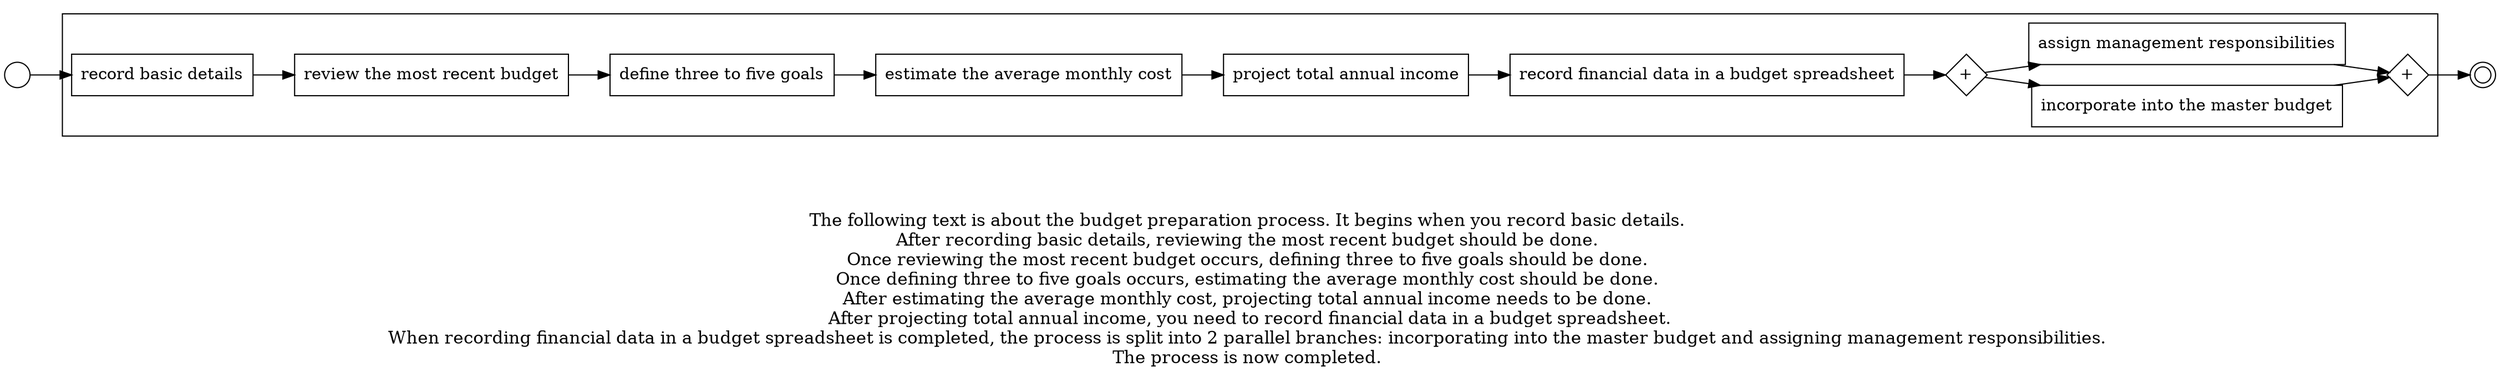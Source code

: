digraph budget_preparation_process_61 {
	graph [rankdir=LR]
	START_NODE [label="" shape=circle width=0.3]
	subgraph CLUSTER_0 {
		"record basic details" [shape=box]
		"review the most recent budget" [shape=box]
		"record basic details" -> "review the most recent budget"
		"define three to five goals" [shape=box]
		"review the most recent budget" -> "define three to five goals"
		"estimate the average monthly cost" [shape=box]
		"define three to five goals" -> "estimate the average monthly cost"
		"project total annual income" [shape=box]
		"estimate the average monthly cost" -> "project total annual income"
		"record financial data in a budget spreadsheet" [shape=box]
		"project total annual income" -> "record financial data in a budget spreadsheet"
		"AND_SPLIT--7. Final steps_UB2E" [label="+" fixedsize=true shape=diamond width=0.5]
		"record financial data in a budget spreadsheet" -> "AND_SPLIT--7. Final steps_UB2E"
		"incorporate into the master budget" [shape=box]
		"AND_SPLIT--7. Final steps_UB2E" -> "incorporate into the master budget"
		"assign management responsibilities" [shape=box]
		"AND_SPLIT--7. Final steps_UB2E" -> "assign management responsibilities"
		"AND_JOIN--7. Final steps_UB2E" [label="+" fixedsize=true shape=diamond width=0.5]
		"incorporate into the master budget" -> "AND_JOIN--7. Final steps_UB2E"
		"assign management responsibilities" -> "AND_JOIN--7. Final steps_UB2E"
	}
	START_NODE -> "record basic details"
	END_NODE [label="" shape=doublecircle width=0.2]
	"AND_JOIN--7. Final steps_UB2E" -> END_NODE
	fontsize=15 label="\n\n
The following text is about the budget preparation process. It begins when you record basic details. 
After recording basic details, reviewing the most recent budget should be done. 
Once reviewing the most recent budget occurs, defining three to five goals should be done. 
Once defining three to five goals occurs, estimating the average monthly cost should be done. 
After estimating the average monthly cost, projecting total annual income needs to be done. 
After projecting total annual income, you need to record financial data in a budget spreadsheet.
When recording financial data in a budget spreadsheet is completed, the process is split into 2 parallel branches: incorporating into the master budget and assigning management responsibilities. 
The process is now completed. 
"
}
